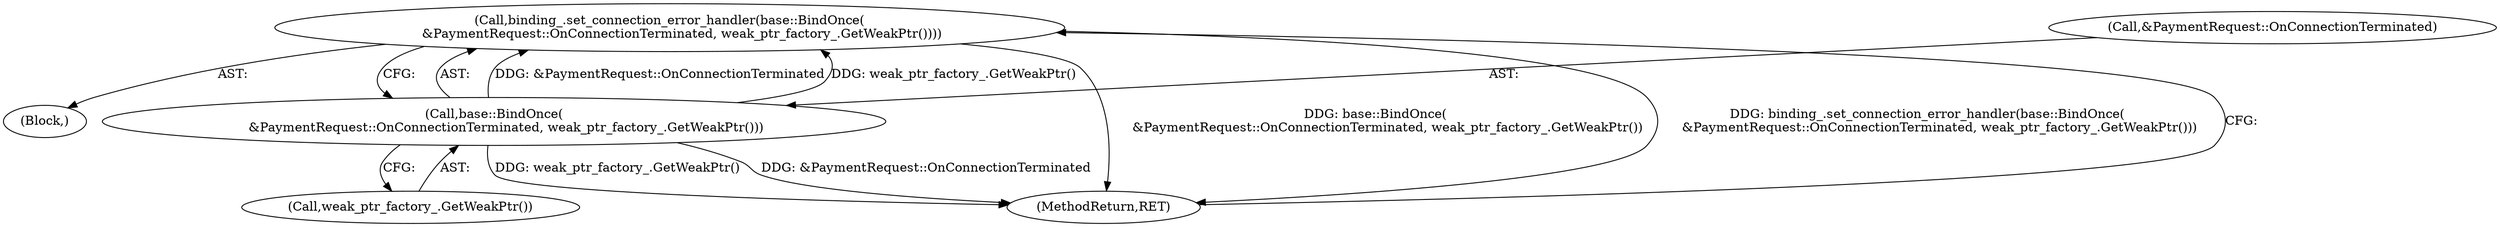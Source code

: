 digraph "0_Chrome_2706470a422dec8f4ae2538e80f0e7e3c4f4f7f6_5@API" {
"1000103" [label="(Call,binding_.set_connection_error_handler(base::BindOnce(\n      &PaymentRequest::OnConnectionTerminated, weak_ptr_factory_.GetWeakPtr())))"];
"1000104" [label="(Call,base::BindOnce(\n      &PaymentRequest::OnConnectionTerminated, weak_ptr_factory_.GetWeakPtr()))"];
"1000104" [label="(Call,base::BindOnce(\n      &PaymentRequest::OnConnectionTerminated, weak_ptr_factory_.GetWeakPtr()))"];
"1000107" [label="(Call,weak_ptr_factory_.GetWeakPtr())"];
"1000105" [label="(Call,&PaymentRequest::OnConnectionTerminated)"];
"1000103" [label="(Call,binding_.set_connection_error_handler(base::BindOnce(\n      &PaymentRequest::OnConnectionTerminated, weak_ptr_factory_.GetWeakPtr())))"];
"1000102" [label="(Block,)"];
"1000108" [label="(MethodReturn,RET)"];
"1000103" -> "1000102"  [label="AST: "];
"1000103" -> "1000104"  [label="CFG: "];
"1000104" -> "1000103"  [label="AST: "];
"1000108" -> "1000103"  [label="CFG: "];
"1000103" -> "1000108"  [label="DDG: base::BindOnce(\n      &PaymentRequest::OnConnectionTerminated, weak_ptr_factory_.GetWeakPtr())"];
"1000103" -> "1000108"  [label="DDG: binding_.set_connection_error_handler(base::BindOnce(\n      &PaymentRequest::OnConnectionTerminated, weak_ptr_factory_.GetWeakPtr()))"];
"1000104" -> "1000103"  [label="DDG: &PaymentRequest::OnConnectionTerminated"];
"1000104" -> "1000103"  [label="DDG: weak_ptr_factory_.GetWeakPtr()"];
"1000104" -> "1000107"  [label="CFG: "];
"1000105" -> "1000104"  [label="AST: "];
"1000107" -> "1000104"  [label="AST: "];
"1000104" -> "1000108"  [label="DDG: weak_ptr_factory_.GetWeakPtr()"];
"1000104" -> "1000108"  [label="DDG: &PaymentRequest::OnConnectionTerminated"];
}
